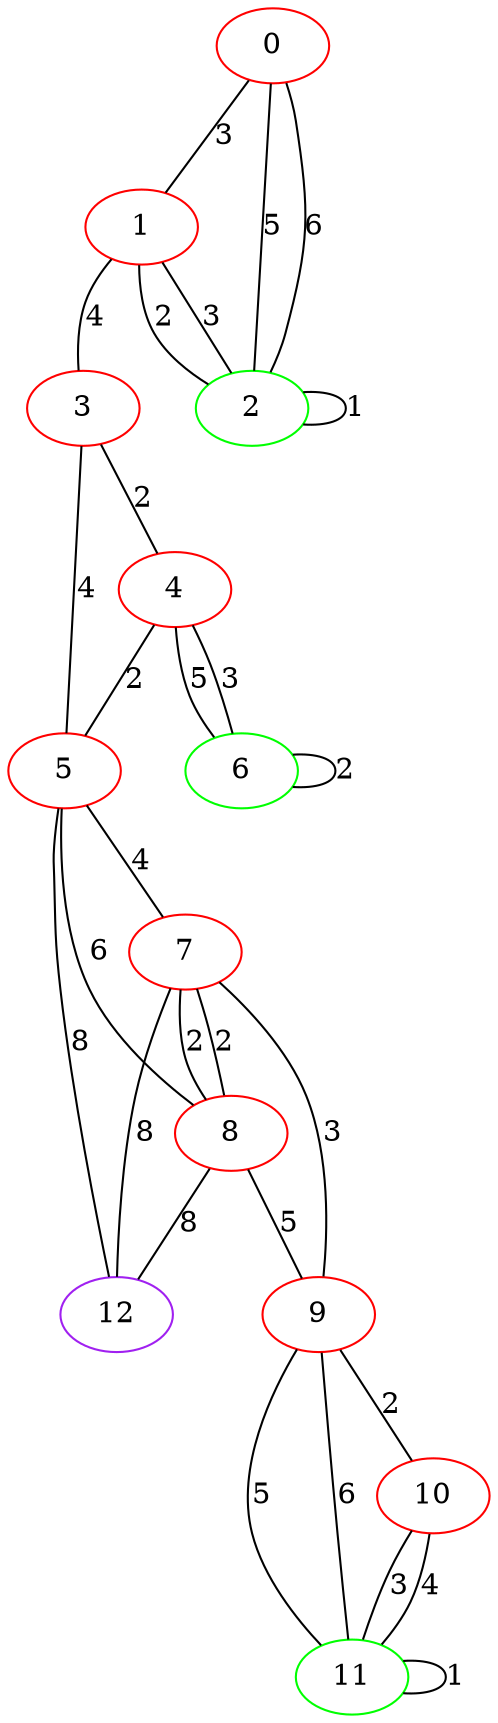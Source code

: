 graph "" {
0 [color=red, weight=1];
1 [color=red, weight=1];
2 [color=green, weight=2];
3 [color=red, weight=1];
4 [color=red, weight=1];
5 [color=red, weight=1];
6 [color=green, weight=2];
7 [color=red, weight=1];
8 [color=red, weight=1];
9 [color=red, weight=1];
10 [color=red, weight=1];
11 [color=green, weight=2];
12 [color=purple, weight=4];
0 -- 1  [key=0, label=3];
0 -- 2  [key=0, label=5];
0 -- 2  [key=1, label=6];
1 -- 2  [key=0, label=2];
1 -- 2  [key=1, label=3];
1 -- 3  [key=0, label=4];
2 -- 2  [key=0, label=1];
3 -- 4  [key=0, label=2];
3 -- 5  [key=0, label=4];
4 -- 5  [key=0, label=2];
4 -- 6  [key=0, label=5];
4 -- 6  [key=1, label=3];
5 -- 8  [key=0, label=6];
5 -- 12  [key=0, label=8];
5 -- 7  [key=0, label=4];
6 -- 6  [key=0, label=2];
7 -- 8  [key=0, label=2];
7 -- 8  [key=1, label=2];
7 -- 9  [key=0, label=3];
7 -- 12  [key=0, label=8];
8 -- 9  [key=0, label=5];
8 -- 12  [key=0, label=8];
9 -- 10  [key=0, label=2];
9 -- 11  [key=0, label=5];
9 -- 11  [key=1, label=6];
10 -- 11  [key=0, label=3];
10 -- 11  [key=1, label=4];
11 -- 11  [key=0, label=1];
}

